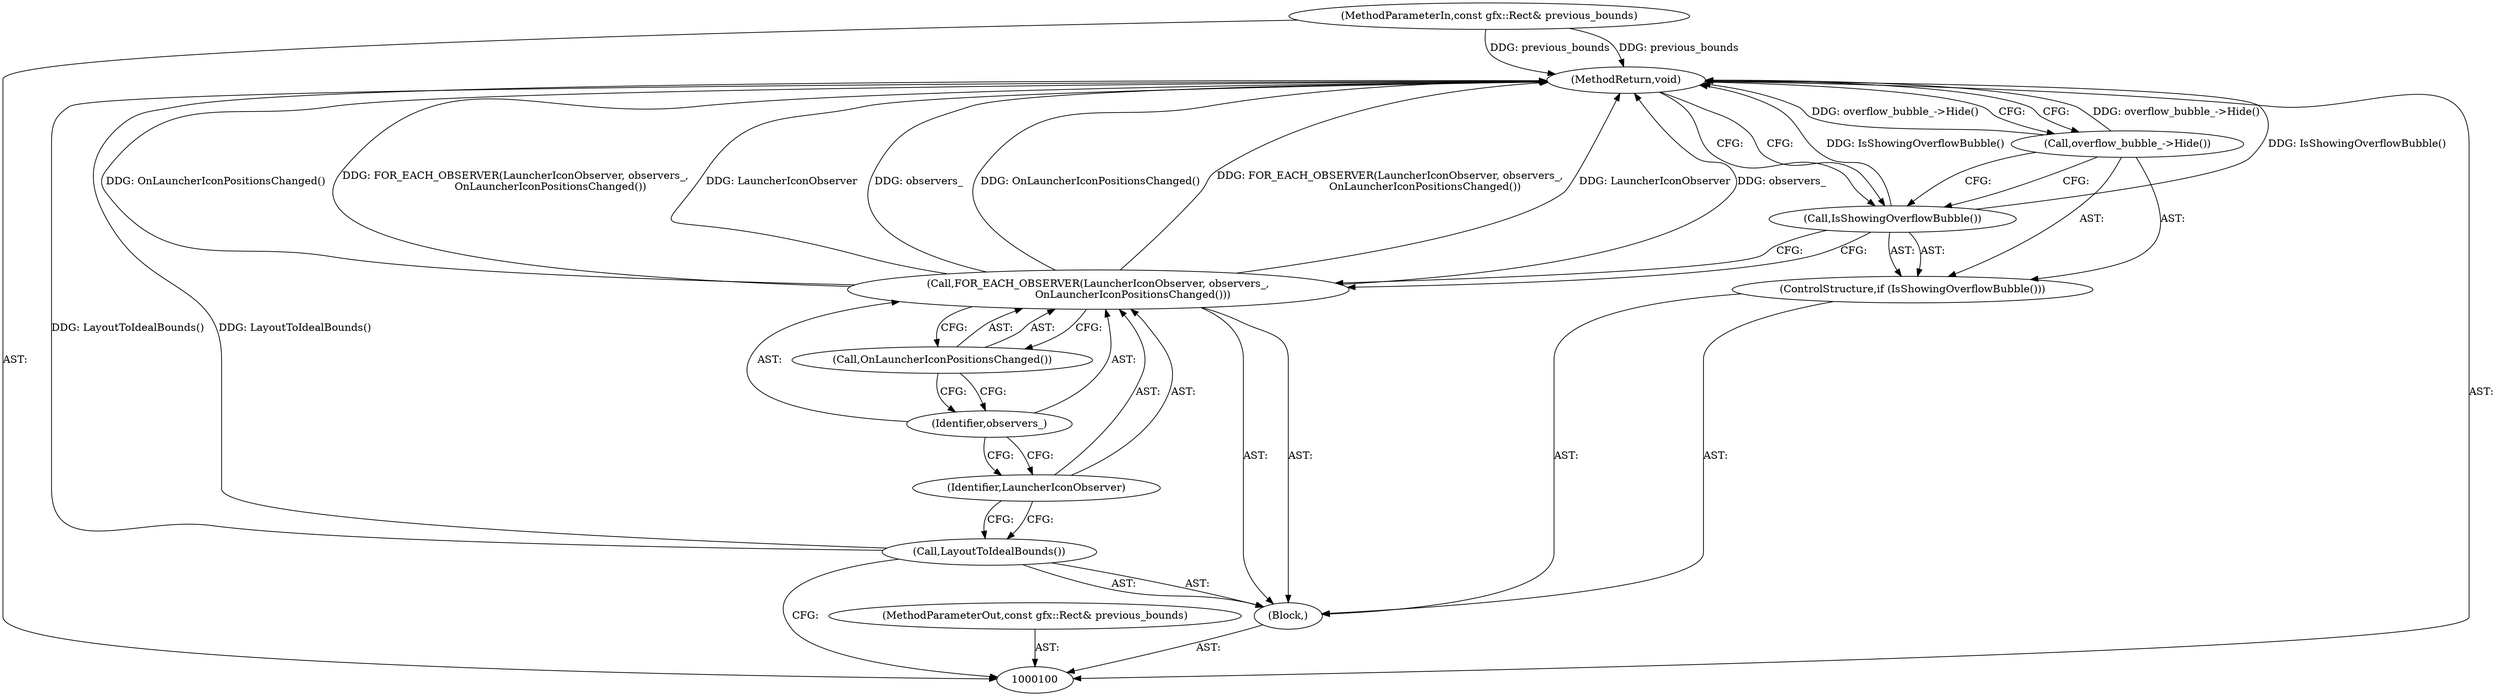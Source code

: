 digraph "0_Chrome_3475f5e448ddf5e48888f3d0563245cc46e3c98b_6" {
"1000111" [label="(MethodReturn,void)"];
"1000101" [label="(MethodParameterIn,const gfx::Rect& previous_bounds)"];
"1000134" [label="(MethodParameterOut,const gfx::Rect& previous_bounds)"];
"1000102" [label="(Block,)"];
"1000103" [label="(Call,LayoutToIdealBounds())"];
"1000105" [label="(Identifier,LauncherIconObserver)"];
"1000104" [label="(Call,FOR_EACH_OBSERVER(LauncherIconObserver, observers_,\n                     OnLauncherIconPositionsChanged()))"];
"1000106" [label="(Identifier,observers_)"];
"1000107" [label="(Call,OnLauncherIconPositionsChanged())"];
"1000108" [label="(ControlStructure,if (IsShowingOverflowBubble()))"];
"1000109" [label="(Call,IsShowingOverflowBubble())"];
"1000110" [label="(Call,overflow_bubble_->Hide())"];
"1000111" -> "1000100"  [label="AST: "];
"1000111" -> "1000110"  [label="CFG: "];
"1000111" -> "1000109"  [label="CFG: "];
"1000104" -> "1000111"  [label="DDG: OnLauncherIconPositionsChanged()"];
"1000104" -> "1000111"  [label="DDG: FOR_EACH_OBSERVER(LauncherIconObserver, observers_,\n                     OnLauncherIconPositionsChanged())"];
"1000104" -> "1000111"  [label="DDG: LauncherIconObserver"];
"1000104" -> "1000111"  [label="DDG: observers_"];
"1000103" -> "1000111"  [label="DDG: LayoutToIdealBounds()"];
"1000101" -> "1000111"  [label="DDG: previous_bounds"];
"1000110" -> "1000111"  [label="DDG: overflow_bubble_->Hide()"];
"1000109" -> "1000111"  [label="DDG: IsShowingOverflowBubble()"];
"1000101" -> "1000100"  [label="AST: "];
"1000101" -> "1000111"  [label="DDG: previous_bounds"];
"1000134" -> "1000100"  [label="AST: "];
"1000102" -> "1000100"  [label="AST: "];
"1000103" -> "1000102"  [label="AST: "];
"1000104" -> "1000102"  [label="AST: "];
"1000108" -> "1000102"  [label="AST: "];
"1000103" -> "1000102"  [label="AST: "];
"1000103" -> "1000100"  [label="CFG: "];
"1000105" -> "1000103"  [label="CFG: "];
"1000103" -> "1000111"  [label="DDG: LayoutToIdealBounds()"];
"1000105" -> "1000104"  [label="AST: "];
"1000105" -> "1000103"  [label="CFG: "];
"1000106" -> "1000105"  [label="CFG: "];
"1000104" -> "1000102"  [label="AST: "];
"1000104" -> "1000107"  [label="CFG: "];
"1000105" -> "1000104"  [label="AST: "];
"1000106" -> "1000104"  [label="AST: "];
"1000107" -> "1000104"  [label="AST: "];
"1000109" -> "1000104"  [label="CFG: "];
"1000104" -> "1000111"  [label="DDG: OnLauncherIconPositionsChanged()"];
"1000104" -> "1000111"  [label="DDG: FOR_EACH_OBSERVER(LauncherIconObserver, observers_,\n                     OnLauncherIconPositionsChanged())"];
"1000104" -> "1000111"  [label="DDG: LauncherIconObserver"];
"1000104" -> "1000111"  [label="DDG: observers_"];
"1000106" -> "1000104"  [label="AST: "];
"1000106" -> "1000105"  [label="CFG: "];
"1000107" -> "1000106"  [label="CFG: "];
"1000107" -> "1000104"  [label="AST: "];
"1000107" -> "1000106"  [label="CFG: "];
"1000104" -> "1000107"  [label="CFG: "];
"1000108" -> "1000102"  [label="AST: "];
"1000109" -> "1000108"  [label="AST: "];
"1000110" -> "1000108"  [label="AST: "];
"1000109" -> "1000108"  [label="AST: "];
"1000109" -> "1000104"  [label="CFG: "];
"1000110" -> "1000109"  [label="CFG: "];
"1000111" -> "1000109"  [label="CFG: "];
"1000109" -> "1000111"  [label="DDG: IsShowingOverflowBubble()"];
"1000110" -> "1000108"  [label="AST: "];
"1000110" -> "1000109"  [label="CFG: "];
"1000111" -> "1000110"  [label="CFG: "];
"1000110" -> "1000111"  [label="DDG: overflow_bubble_->Hide()"];
}
